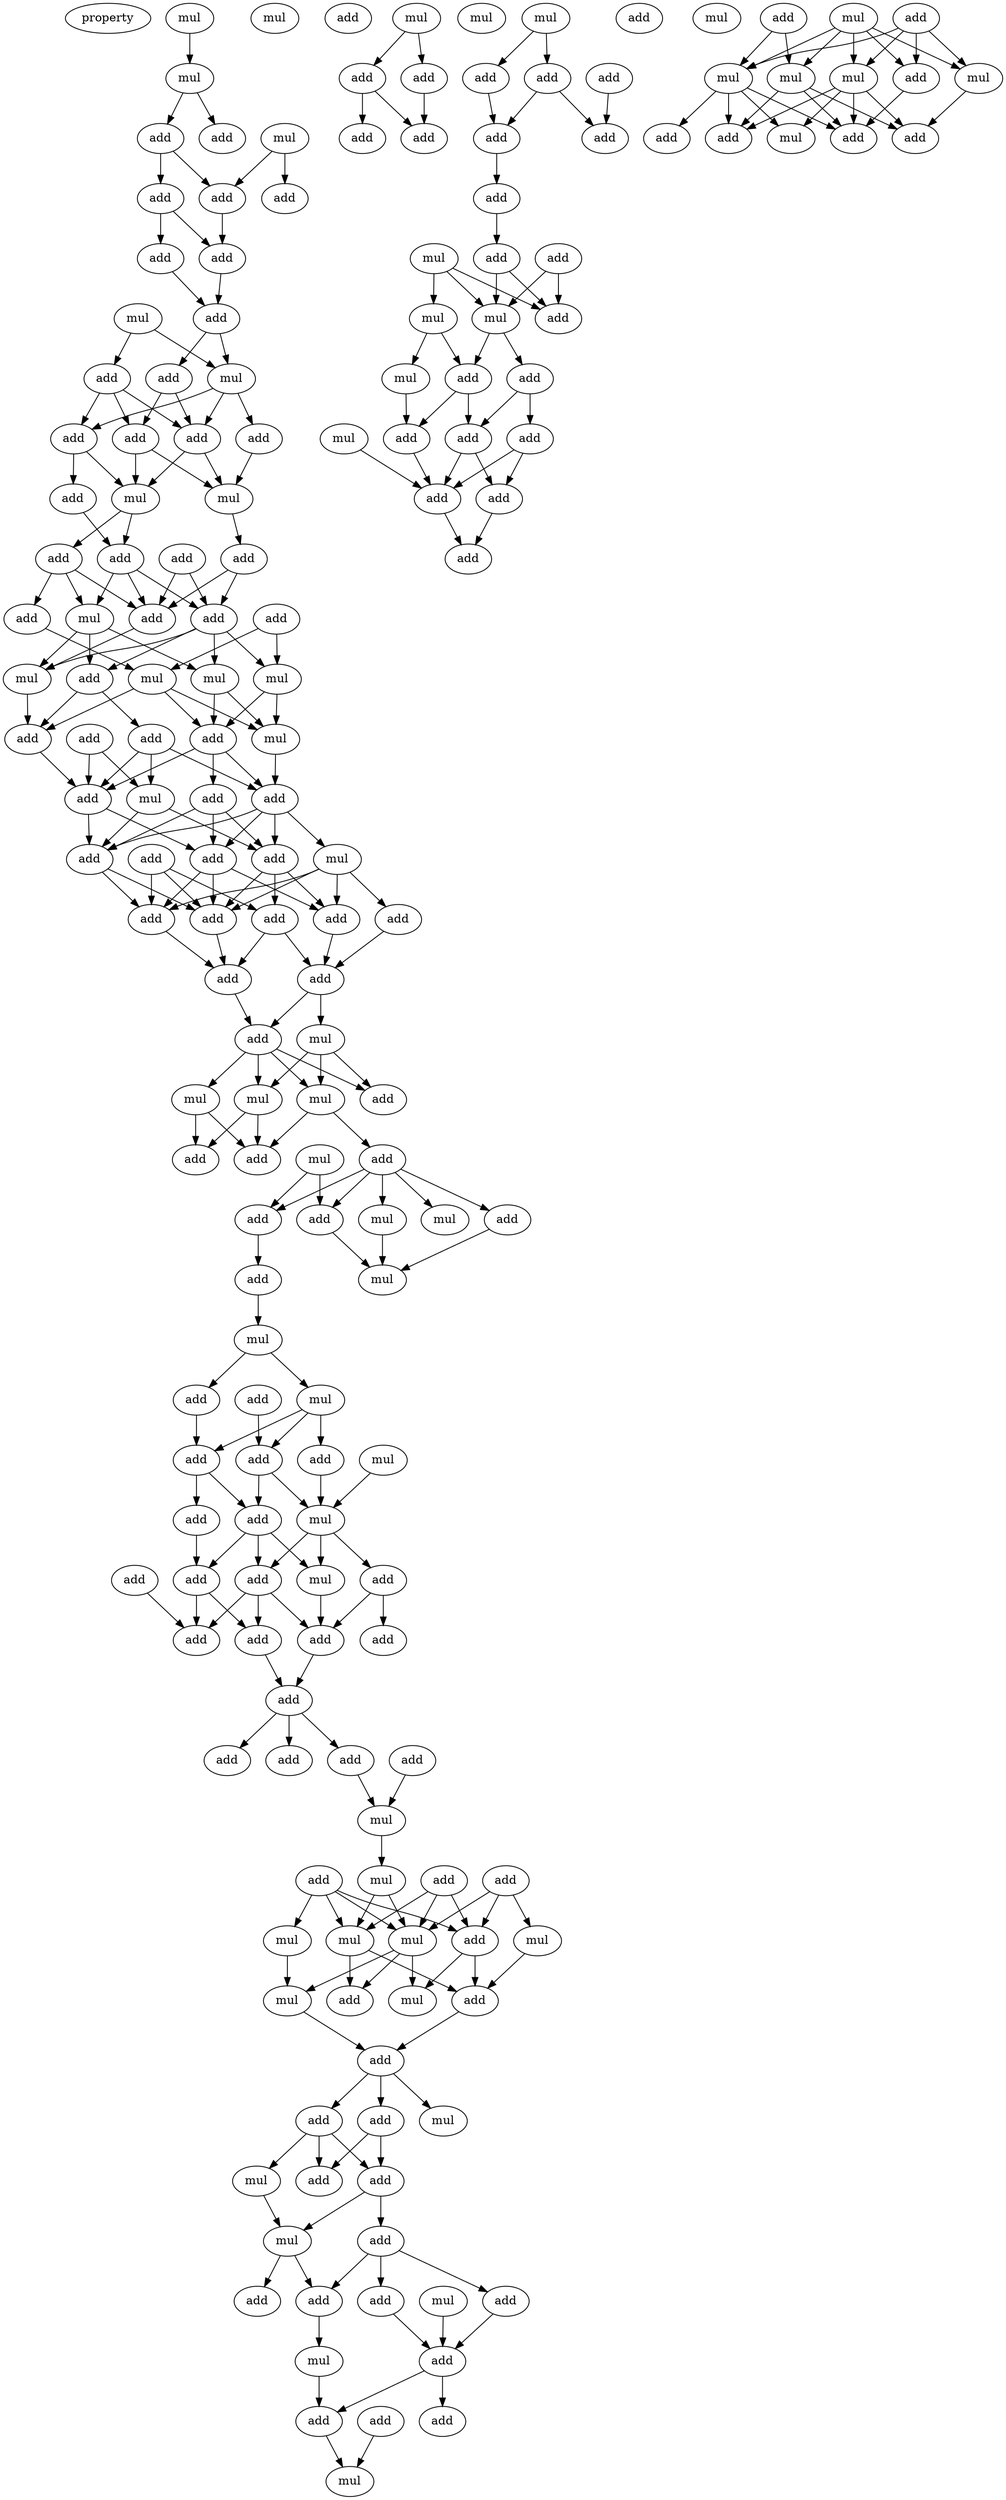 digraph {
    node [fontcolor=black]
    property [mul=2,lf=1.6]
    0 [ label = mul ];
    1 [ label = mul ];
    2 [ label = mul ];
    3 [ label = add ];
    4 [ label = mul ];
    5 [ label = add ];
    6 [ label = add ];
    7 [ label = add ];
    8 [ label = add ];
    9 [ label = add ];
    10 [ label = add ];
    11 [ label = mul ];
    12 [ label = add ];
    13 [ label = add ];
    14 [ label = mul ];
    15 [ label = add ];
    16 [ label = add ];
    17 [ label = add ];
    18 [ label = add ];
    19 [ label = add ];
    20 [ label = add ];
    21 [ label = mul ];
    22 [ label = mul ];
    23 [ label = add ];
    24 [ label = add ];
    25 [ label = add ];
    26 [ label = add ];
    27 [ label = add ];
    28 [ label = add ];
    29 [ label = add ];
    30 [ label = mul ];
    31 [ label = add ];
    32 [ label = add ];
    33 [ label = mul ];
    34 [ label = mul ];
    35 [ label = mul ];
    36 [ label = mul ];
    37 [ label = add ];
    38 [ label = add ];
    39 [ label = mul ];
    40 [ label = add ];
    41 [ label = add ];
    42 [ label = add ];
    43 [ label = add ];
    44 [ label = mul ];
    45 [ label = add ];
    46 [ label = mul ];
    47 [ label = add ];
    48 [ label = add ];
    49 [ label = add ];
    50 [ label = add ];
    51 [ label = add ];
    52 [ label = add ];
    53 [ label = add ];
    54 [ label = add ];
    55 [ label = add ];
    56 [ label = add ];
    57 [ label = add ];
    58 [ label = mul ];
    59 [ label = add ];
    60 [ label = add ];
    61 [ label = mul ];
    62 [ label = mul ];
    63 [ label = mul ];
    64 [ label = mul ];
    65 [ label = add ];
    66 [ label = add ];
    67 [ label = add ];
    68 [ label = add ];
    69 [ label = add ];
    70 [ label = add ];
    71 [ label = mul ];
    72 [ label = mul ];
    73 [ label = add ];
    74 [ label = mul ];
    75 [ label = mul ];
    76 [ label = add ];
    77 [ label = mul ];
    78 [ label = add ];
    79 [ label = add ];
    80 [ label = add ];
    81 [ label = mul ];
    82 [ label = add ];
    83 [ label = mul ];
    84 [ label = add ];
    85 [ label = add ];
    86 [ label = add ];
    87 [ label = add ];
    88 [ label = add ];
    89 [ label = add ];
    90 [ label = mul ];
    91 [ label = add ];
    92 [ label = add ];
    93 [ label = add ];
    94 [ label = add ];
    95 [ label = add ];
    96 [ label = add ];
    97 [ label = add ];
    98 [ label = add ];
    99 [ label = add ];
    100 [ label = add ];
    101 [ label = mul ];
    102 [ label = add ];
    103 [ label = add ];
    104 [ label = add ];
    105 [ label = mul ];
    106 [ label = mul ];
    107 [ label = add ];
    108 [ label = mul ];
    109 [ label = mul ];
    110 [ label = mul ];
    111 [ label = add ];
    112 [ label = add ];
    113 [ label = mul ];
    114 [ label = mul ];
    115 [ label = add ];
    116 [ label = add ];
    117 [ label = add ];
    118 [ label = mul ];
    119 [ label = mul ];
    120 [ label = add ];
    121 [ label = add ];
    122 [ label = add ];
    123 [ label = mul ];
    124 [ label = add ];
    125 [ label = add ];
    126 [ label = mul ];
    127 [ label = add ];
    128 [ label = add ];
    129 [ label = add ];
    130 [ label = mul ];
    131 [ label = add ];
    132 [ label = add ];
    133 [ label = add ];
    134 [ label = mul ];
    135 [ label = mul ];
    136 [ label = add ];
    137 [ label = add ];
    138 [ label = mul ];
    139 [ label = add ];
    140 [ label = add ];
    141 [ label = mul ];
    142 [ label = add ];
    143 [ label = add ];
    144 [ label = add ];
    145 [ label = mul ];
    146 [ label = add ];
    147 [ label = add ];
    148 [ label = add ];
    149 [ label = add ];
    150 [ label = mul ];
    151 [ label = add ];
    152 [ label = add ];
    153 [ label = mul ];
    154 [ label = add ];
    155 [ label = mul ];
    156 [ label = add ];
    157 [ label = mul ];
    158 [ label = add ];
    159 [ label = add ];
    160 [ label = mul ];
    161 [ label = add ];
    162 [ label = add ];
    163 [ label = add ];
    164 [ label = add ];
    165 [ label = add ];
    166 [ label = mul ];
    167 [ label = add ];
    168 [ label = add ];
    169 [ label = mul ];
    170 [ label = mul ];
    171 [ label = mul ];
    172 [ label = mul ];
    173 [ label = add ];
    174 [ label = add ];
    175 [ label = add ];
    176 [ label = add ];
    177 [ label = add ];
    178 [ label = mul ];
    0 -> 2 [ name = 0 ];
    2 -> 3 [ name = 1 ];
    2 -> 5 [ name = 2 ];
    3 -> 7 [ name = 3 ];
    3 -> 8 [ name = 4 ];
    4 -> 6 [ name = 5 ];
    4 -> 8 [ name = 6 ];
    7 -> 9 [ name = 7 ];
    7 -> 10 [ name = 8 ];
    8 -> 10 [ name = 9 ];
    9 -> 12 [ name = 10 ];
    10 -> 12 [ name = 11 ];
    11 -> 14 [ name = 12 ];
    11 -> 15 [ name = 13 ];
    12 -> 13 [ name = 14 ];
    12 -> 14 [ name = 15 ];
    13 -> 16 [ name = 16 ];
    13 -> 19 [ name = 17 ];
    14 -> 17 [ name = 18 ];
    14 -> 18 [ name = 19 ];
    14 -> 19 [ name = 20 ];
    15 -> 16 [ name = 21 ];
    15 -> 17 [ name = 22 ];
    15 -> 19 [ name = 23 ];
    16 -> 21 [ name = 24 ];
    16 -> 22 [ name = 25 ];
    17 -> 20 [ name = 26 ];
    17 -> 21 [ name = 27 ];
    18 -> 22 [ name = 28 ];
    19 -> 21 [ name = 29 ];
    19 -> 22 [ name = 30 ];
    20 -> 25 [ name = 31 ];
    21 -> 24 [ name = 32 ];
    21 -> 25 [ name = 33 ];
    22 -> 26 [ name = 34 ];
    23 -> 27 [ name = 35 ];
    23 -> 29 [ name = 36 ];
    24 -> 29 [ name = 37 ];
    24 -> 30 [ name = 38 ];
    24 -> 31 [ name = 39 ];
    25 -> 27 [ name = 40 ];
    25 -> 29 [ name = 41 ];
    25 -> 30 [ name = 42 ];
    26 -> 27 [ name = 43 ];
    26 -> 29 [ name = 44 ];
    27 -> 32 [ name = 45 ];
    27 -> 33 [ name = 46 ];
    27 -> 34 [ name = 47 ];
    27 -> 36 [ name = 48 ];
    28 -> 33 [ name = 49 ];
    28 -> 35 [ name = 50 ];
    29 -> 34 [ name = 51 ];
    30 -> 32 [ name = 52 ];
    30 -> 34 [ name = 53 ];
    30 -> 36 [ name = 54 ];
    31 -> 35 [ name = 55 ];
    32 -> 40 [ name = 56 ];
    32 -> 41 [ name = 57 ];
    33 -> 37 [ name = 58 ];
    33 -> 39 [ name = 59 ];
    34 -> 41 [ name = 60 ];
    35 -> 37 [ name = 61 ];
    35 -> 39 [ name = 62 ];
    35 -> 41 [ name = 63 ];
    36 -> 37 [ name = 64 ];
    36 -> 39 [ name = 65 ];
    37 -> 42 [ name = 66 ];
    37 -> 43 [ name = 67 ];
    37 -> 45 [ name = 68 ];
    38 -> 44 [ name = 69 ];
    38 -> 45 [ name = 70 ];
    39 -> 42 [ name = 71 ];
    40 -> 42 [ name = 72 ];
    40 -> 44 [ name = 73 ];
    40 -> 45 [ name = 74 ];
    41 -> 45 [ name = 75 ];
    42 -> 46 [ name = 76 ];
    42 -> 47 [ name = 77 ];
    42 -> 49 [ name = 78 ];
    42 -> 50 [ name = 79 ];
    43 -> 47 [ name = 80 ];
    43 -> 49 [ name = 81 ];
    43 -> 50 [ name = 82 ];
    44 -> 49 [ name = 83 ];
    44 -> 50 [ name = 84 ];
    45 -> 47 [ name = 85 ];
    45 -> 49 [ name = 86 ];
    46 -> 51 [ name = 87 ];
    46 -> 52 [ name = 88 ];
    46 -> 53 [ name = 89 ];
    46 -> 54 [ name = 90 ];
    47 -> 52 [ name = 91 ];
    47 -> 53 [ name = 92 ];
    47 -> 54 [ name = 93 ];
    48 -> 53 [ name = 94 ];
    48 -> 54 [ name = 95 ];
    48 -> 55 [ name = 96 ];
    49 -> 53 [ name = 97 ];
    49 -> 54 [ name = 98 ];
    50 -> 52 [ name = 99 ];
    50 -> 53 [ name = 100 ];
    50 -> 55 [ name = 101 ];
    51 -> 56 [ name = 102 ];
    52 -> 56 [ name = 103 ];
    53 -> 57 [ name = 104 ];
    54 -> 57 [ name = 105 ];
    55 -> 56 [ name = 106 ];
    55 -> 57 [ name = 107 ];
    56 -> 58 [ name = 108 ];
    56 -> 59 [ name = 109 ];
    57 -> 59 [ name = 110 ];
    58 -> 60 [ name = 111 ];
    58 -> 62 [ name = 112 ];
    58 -> 63 [ name = 113 ];
    59 -> 60 [ name = 114 ];
    59 -> 61 [ name = 115 ];
    59 -> 62 [ name = 116 ];
    59 -> 63 [ name = 117 ];
    61 -> 65 [ name = 118 ];
    61 -> 66 [ name = 119 ];
    62 -> 65 [ name = 120 ];
    62 -> 66 [ name = 121 ];
    63 -> 65 [ name = 122 ];
    63 -> 67 [ name = 123 ];
    64 -> 68 [ name = 124 ];
    64 -> 70 [ name = 125 ];
    67 -> 68 [ name = 126 ];
    67 -> 69 [ name = 127 ];
    67 -> 70 [ name = 128 ];
    67 -> 71 [ name = 129 ];
    67 -> 72 [ name = 130 ];
    68 -> 74 [ name = 131 ];
    69 -> 74 [ name = 132 ];
    70 -> 73 [ name = 133 ];
    72 -> 74 [ name = 134 ];
    73 -> 75 [ name = 135 ];
    75 -> 77 [ name = 136 ];
    75 -> 78 [ name = 137 ];
    76 -> 79 [ name = 138 ];
    77 -> 79 [ name = 139 ];
    77 -> 80 [ name = 140 ];
    77 -> 82 [ name = 141 ];
    78 -> 80 [ name = 142 ];
    79 -> 83 [ name = 143 ];
    79 -> 85 [ name = 144 ];
    80 -> 84 [ name = 145 ];
    80 -> 85 [ name = 146 ];
    81 -> 83 [ name = 147 ];
    82 -> 83 [ name = 148 ];
    83 -> 86 [ name = 149 ];
    83 -> 89 [ name = 150 ];
    83 -> 90 [ name = 151 ];
    84 -> 87 [ name = 152 ];
    85 -> 87 [ name = 153 ];
    85 -> 89 [ name = 154 ];
    85 -> 90 [ name = 155 ];
    86 -> 92 [ name = 156 ];
    86 -> 93 [ name = 157 ];
    87 -> 91 [ name = 158 ];
    87 -> 94 [ name = 159 ];
    88 -> 91 [ name = 160 ];
    89 -> 91 [ name = 161 ];
    89 -> 93 [ name = 162 ];
    89 -> 94 [ name = 163 ];
    90 -> 93 [ name = 164 ];
    93 -> 95 [ name = 165 ];
    94 -> 95 [ name = 166 ];
    95 -> 97 [ name = 167 ];
    95 -> 98 [ name = 168 ];
    95 -> 99 [ name = 169 ];
    98 -> 101 [ name = 170 ];
    100 -> 101 [ name = 171 ];
    101 -> 105 [ name = 172 ];
    102 -> 106 [ name = 173 ];
    102 -> 107 [ name = 174 ];
    102 -> 108 [ name = 175 ];
    103 -> 106 [ name = 176 ];
    103 -> 107 [ name = 177 ];
    103 -> 108 [ name = 178 ];
    103 -> 109 [ name = 179 ];
    104 -> 107 [ name = 180 ];
    104 -> 108 [ name = 181 ];
    104 -> 110 [ name = 182 ];
    105 -> 106 [ name = 183 ];
    105 -> 108 [ name = 184 ];
    106 -> 111 [ name = 185 ];
    106 -> 112 [ name = 186 ];
    107 -> 112 [ name = 187 ];
    107 -> 113 [ name = 188 ];
    108 -> 111 [ name = 189 ];
    108 -> 113 [ name = 190 ];
    108 -> 114 [ name = 191 ];
    109 -> 114 [ name = 192 ];
    110 -> 112 [ name = 193 ];
    112 -> 115 [ name = 194 ];
    114 -> 115 [ name = 195 ];
    115 -> 116 [ name = 196 ];
    115 -> 117 [ name = 197 ];
    115 -> 118 [ name = 198 ];
    116 -> 119 [ name = 199 ];
    116 -> 120 [ name = 200 ];
    116 -> 121 [ name = 201 ];
    117 -> 120 [ name = 202 ];
    117 -> 121 [ name = 203 ];
    119 -> 123 [ name = 204 ];
    120 -> 122 [ name = 205 ];
    120 -> 123 [ name = 206 ];
    122 -> 124 [ name = 207 ];
    122 -> 125 [ name = 208 ];
    122 -> 128 [ name = 209 ];
    123 -> 127 [ name = 210 ];
    123 -> 128 [ name = 211 ];
    124 -> 129 [ name = 212 ];
    125 -> 129 [ name = 213 ];
    126 -> 129 [ name = 214 ];
    128 -> 130 [ name = 215 ];
    129 -> 131 [ name = 216 ];
    129 -> 133 [ name = 217 ];
    130 -> 133 [ name = 218 ];
    132 -> 134 [ name = 219 ];
    133 -> 134 [ name = 220 ];
    135 -> 136 [ name = 221 ];
    135 -> 137 [ name = 222 ];
    136 -> 139 [ name = 223 ];
    136 -> 140 [ name = 224 ];
    137 -> 140 [ name = 225 ];
    141 -> 142 [ name = 226 ];
    141 -> 144 [ name = 227 ];
    142 -> 147 [ name = 228 ];
    142 -> 148 [ name = 229 ];
    144 -> 147 [ name = 230 ];
    146 -> 148 [ name = 231 ];
    147 -> 149 [ name = 232 ];
    149 -> 152 [ name = 233 ];
    150 -> 153 [ name = 234 ];
    150 -> 154 [ name = 235 ];
    150 -> 155 [ name = 236 ];
    151 -> 154 [ name = 237 ];
    151 -> 155 [ name = 238 ];
    152 -> 154 [ name = 239 ];
    152 -> 155 [ name = 240 ];
    153 -> 156 [ name = 241 ];
    153 -> 157 [ name = 242 ];
    155 -> 156 [ name = 243 ];
    155 -> 158 [ name = 244 ];
    156 -> 159 [ name = 245 ];
    156 -> 161 [ name = 246 ];
    157 -> 161 [ name = 247 ];
    158 -> 159 [ name = 248 ];
    158 -> 162 [ name = 249 ];
    159 -> 163 [ name = 250 ];
    159 -> 164 [ name = 251 ];
    160 -> 163 [ name = 252 ];
    161 -> 163 [ name = 253 ];
    162 -> 163 [ name = 254 ];
    162 -> 164 [ name = 255 ];
    163 -> 165 [ name = 256 ];
    164 -> 165 [ name = 257 ];
    166 -> 169 [ name = 258 ];
    166 -> 170 [ name = 259 ];
    166 -> 171 [ name = 260 ];
    166 -> 172 [ name = 261 ];
    166 -> 173 [ name = 262 ];
    167 -> 169 [ name = 263 ];
    167 -> 172 [ name = 264 ];
    168 -> 169 [ name = 265 ];
    168 -> 170 [ name = 266 ];
    168 -> 171 [ name = 267 ];
    168 -> 173 [ name = 268 ];
    169 -> 174 [ name = 269 ];
    169 -> 175 [ name = 270 ];
    169 -> 177 [ name = 271 ];
    169 -> 178 [ name = 272 ];
    170 -> 175 [ name = 273 ];
    170 -> 176 [ name = 274 ];
    170 -> 177 [ name = 275 ];
    170 -> 178 [ name = 276 ];
    171 -> 176 [ name = 277 ];
    172 -> 175 [ name = 278 ];
    172 -> 176 [ name = 279 ];
    172 -> 177 [ name = 280 ];
    173 -> 175 [ name = 281 ];
}
